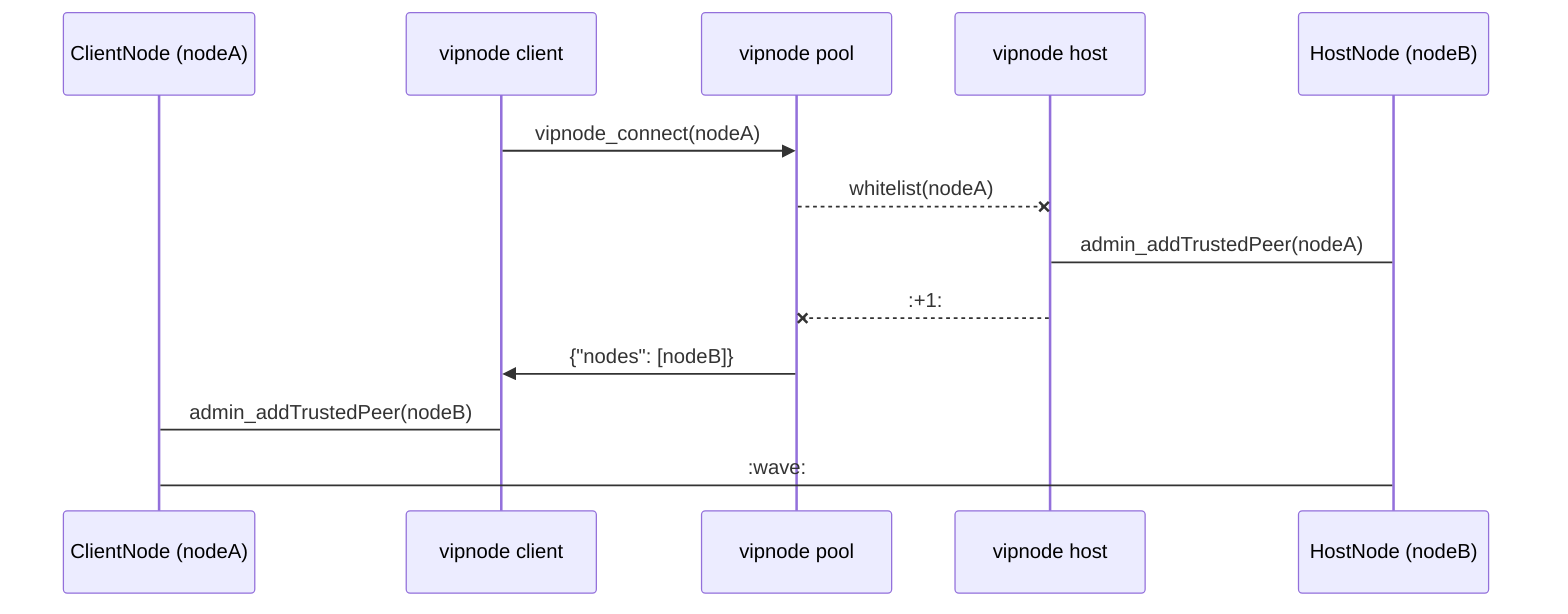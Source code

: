 sequenceDiagram
    participant ClientNode as ClientNode (nodeA)
    participant Client as vipnode client
    participant Pool as vipnode pool
    participant Host as vipnode host
    participant HostNode as HostNode (nodeB)
    Client->>Pool: vipnode_connect(nodeA)
    Pool--xHost: whitelist(nodeA)
    Host->HostNode: admin_addTrustedPeer(nodeA)
    Host--xPool: :+1:
    Pool->>Client: {"nodes": [nodeB]}
    Client->ClientNode: admin_addTrustedPeer(nodeB)
    ClientNode->HostNode: :wave: